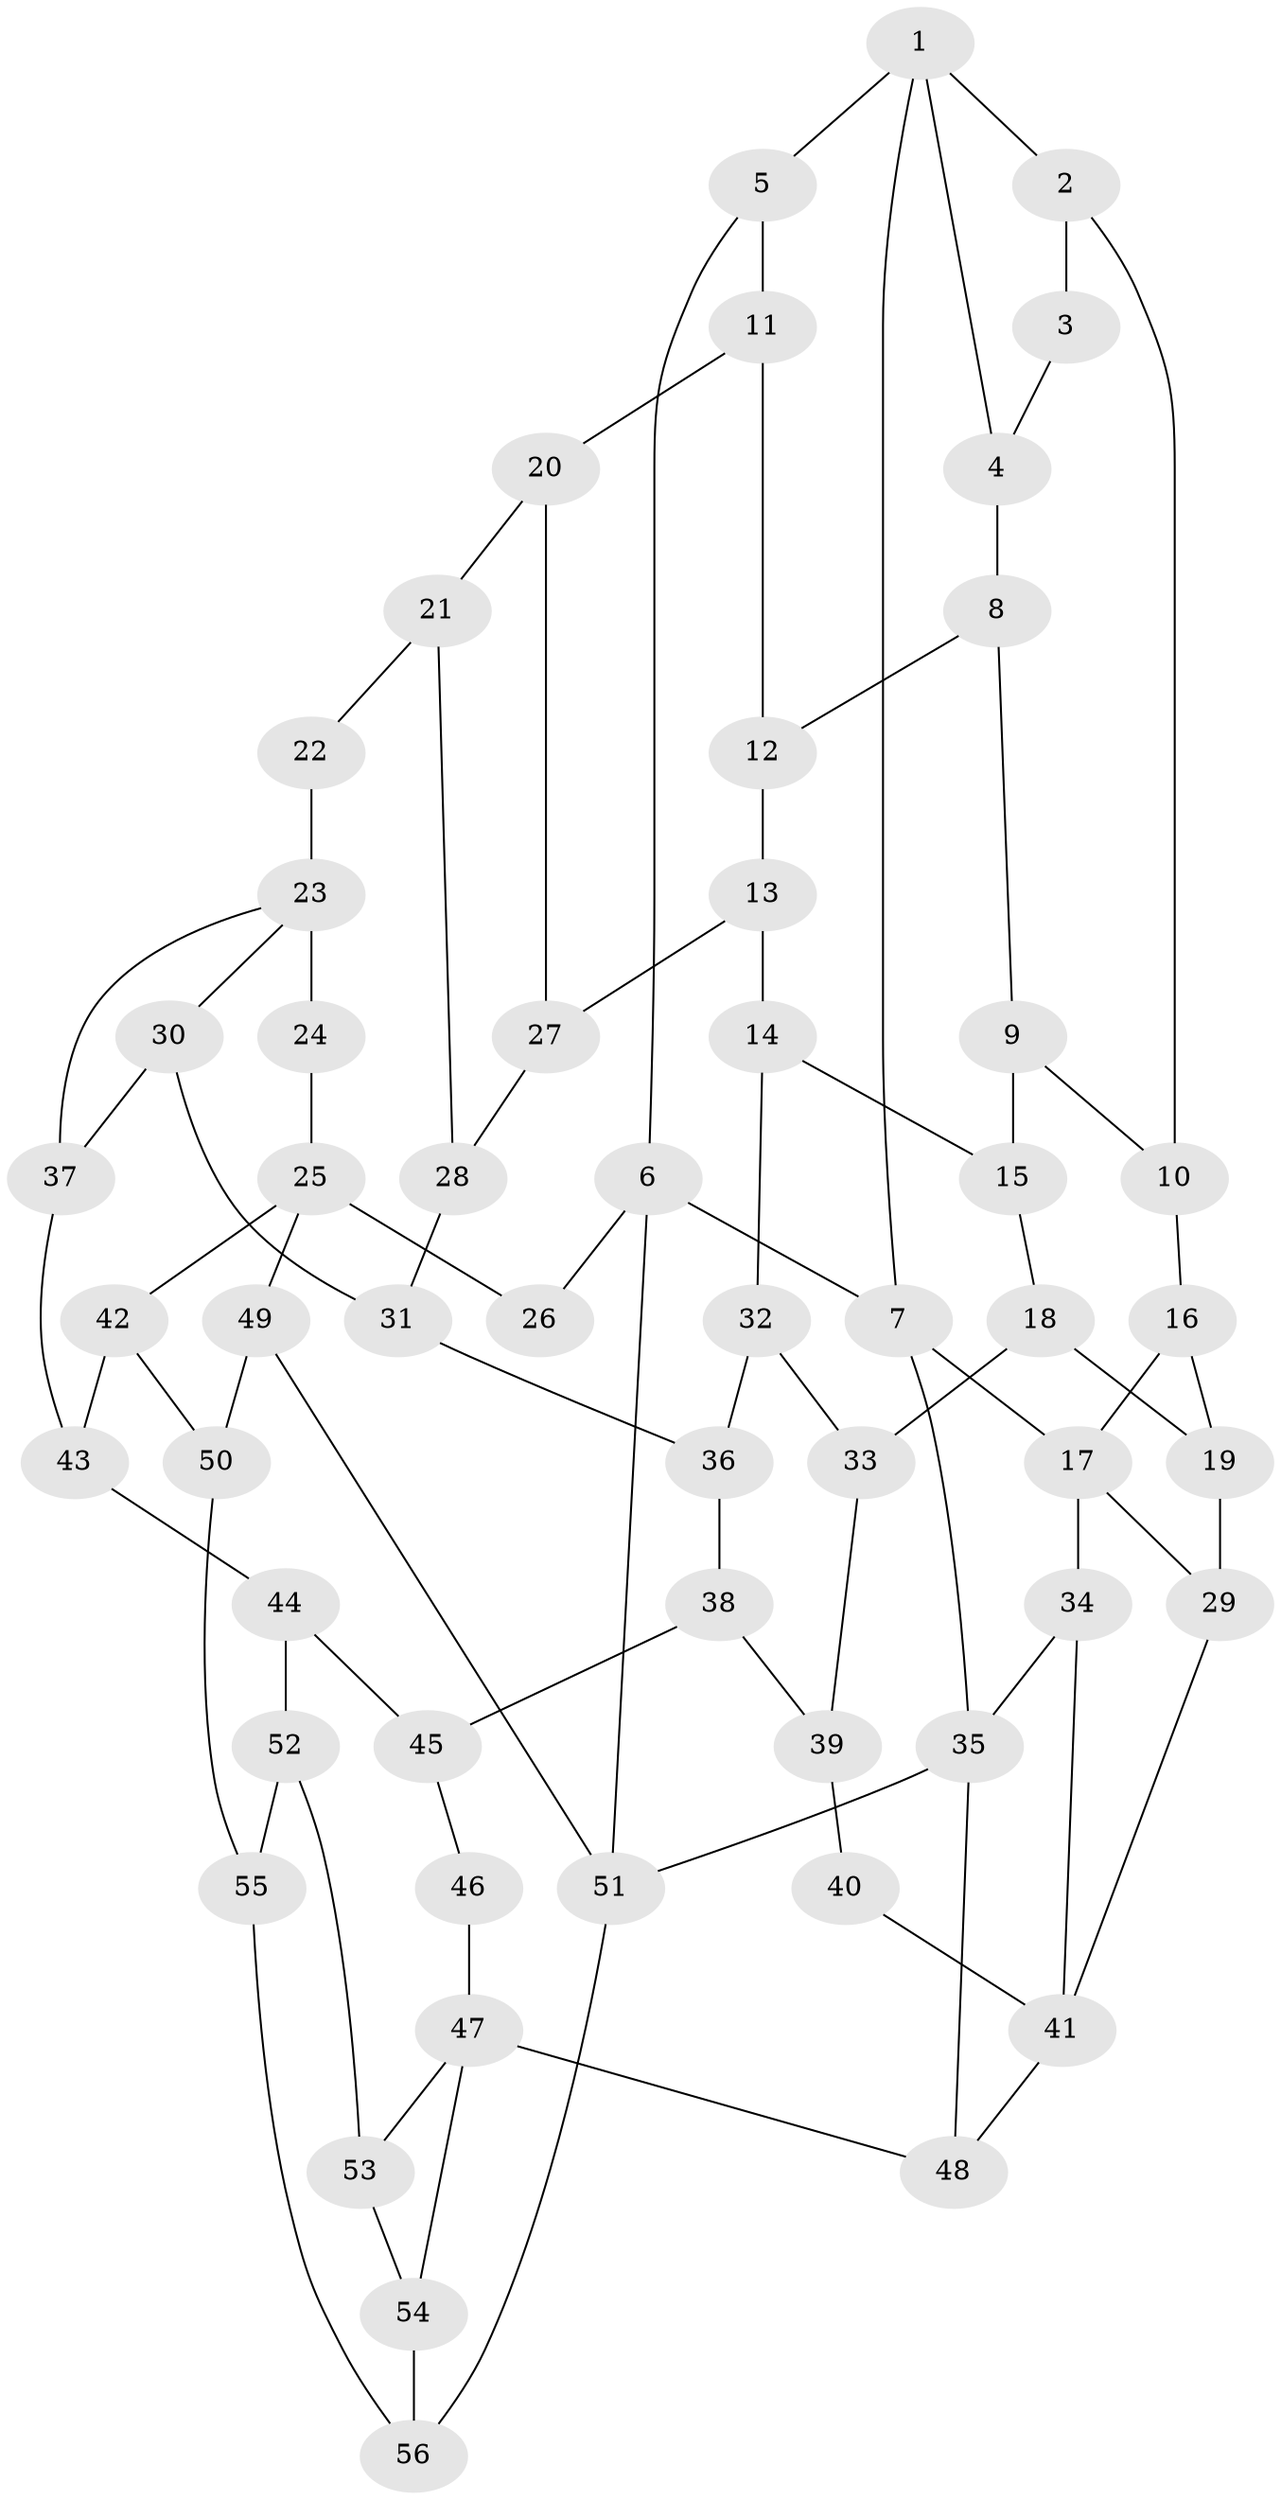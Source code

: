 // original degree distribution, {3: 0.02564102564102564, 6: 0.2692307692307692, 5: 0.41025641025641024, 4: 0.2948717948717949}
// Generated by graph-tools (version 1.1) at 2025/54/03/04/25 22:54:32]
// undirected, 56 vertices, 86 edges
graph export_dot {
  node [color=gray90,style=filled];
  1;
  2;
  3;
  4;
  5;
  6;
  7;
  8;
  9;
  10;
  11;
  12;
  13;
  14;
  15;
  16;
  17;
  18;
  19;
  20;
  21;
  22;
  23;
  24;
  25;
  26;
  27;
  28;
  29;
  30;
  31;
  32;
  33;
  34;
  35;
  36;
  37;
  38;
  39;
  40;
  41;
  42;
  43;
  44;
  45;
  46;
  47;
  48;
  49;
  50;
  51;
  52;
  53;
  54;
  55;
  56;
  1 -- 2 [weight=1.0];
  1 -- 4 [weight=1.0];
  1 -- 5 [weight=1.0];
  1 -- 7 [weight=1.0];
  2 -- 3 [weight=1.0];
  2 -- 10 [weight=1.0];
  3 -- 4 [weight=1.0];
  4 -- 8 [weight=1.0];
  5 -- 6 [weight=1.0];
  5 -- 11 [weight=1.0];
  6 -- 7 [weight=1.0];
  6 -- 26 [weight=1.0];
  6 -- 51 [weight=1.0];
  7 -- 17 [weight=1.0];
  7 -- 35 [weight=1.0];
  8 -- 9 [weight=1.0];
  8 -- 12 [weight=1.0];
  9 -- 10 [weight=1.0];
  9 -- 15 [weight=1.0];
  10 -- 16 [weight=1.0];
  11 -- 12 [weight=1.0];
  11 -- 20 [weight=1.0];
  12 -- 13 [weight=1.0];
  13 -- 14 [weight=1.0];
  13 -- 27 [weight=1.0];
  14 -- 15 [weight=1.0];
  14 -- 32 [weight=1.0];
  15 -- 18 [weight=1.0];
  16 -- 17 [weight=1.0];
  16 -- 19 [weight=1.0];
  17 -- 29 [weight=1.0];
  17 -- 34 [weight=1.0];
  18 -- 19 [weight=1.0];
  18 -- 33 [weight=1.0];
  19 -- 29 [weight=1.0];
  20 -- 21 [weight=1.0];
  20 -- 27 [weight=1.0];
  21 -- 22 [weight=1.0];
  21 -- 28 [weight=1.0];
  22 -- 23 [weight=2.0];
  23 -- 24 [weight=2.0];
  23 -- 30 [weight=1.0];
  23 -- 37 [weight=1.0];
  24 -- 25 [weight=2.0];
  25 -- 26 [weight=2.0];
  25 -- 42 [weight=1.0];
  25 -- 49 [weight=1.0];
  27 -- 28 [weight=1.0];
  28 -- 31 [weight=1.0];
  29 -- 41 [weight=1.0];
  30 -- 31 [weight=1.0];
  30 -- 37 [weight=1.0];
  31 -- 36 [weight=1.0];
  32 -- 33 [weight=1.0];
  32 -- 36 [weight=1.0];
  33 -- 39 [weight=1.0];
  34 -- 35 [weight=1.0];
  34 -- 41 [weight=1.0];
  35 -- 48 [weight=1.0];
  35 -- 51 [weight=1.0];
  36 -- 38 [weight=1.0];
  37 -- 43 [weight=1.0];
  38 -- 39 [weight=1.0];
  38 -- 45 [weight=1.0];
  39 -- 40 [weight=1.0];
  40 -- 41 [weight=2.0];
  41 -- 48 [weight=2.0];
  42 -- 43 [weight=1.0];
  42 -- 50 [weight=1.0];
  43 -- 44 [weight=1.0];
  44 -- 45 [weight=1.0];
  44 -- 52 [weight=1.0];
  45 -- 46 [weight=1.0];
  46 -- 47 [weight=2.0];
  47 -- 48 [weight=2.0];
  47 -- 53 [weight=1.0];
  47 -- 54 [weight=1.0];
  49 -- 50 [weight=1.0];
  49 -- 51 [weight=1.0];
  50 -- 55 [weight=1.0];
  51 -- 56 [weight=1.0];
  52 -- 53 [weight=1.0];
  52 -- 55 [weight=1.0];
  53 -- 54 [weight=1.0];
  54 -- 56 [weight=1.0];
  55 -- 56 [weight=1.0];
}
